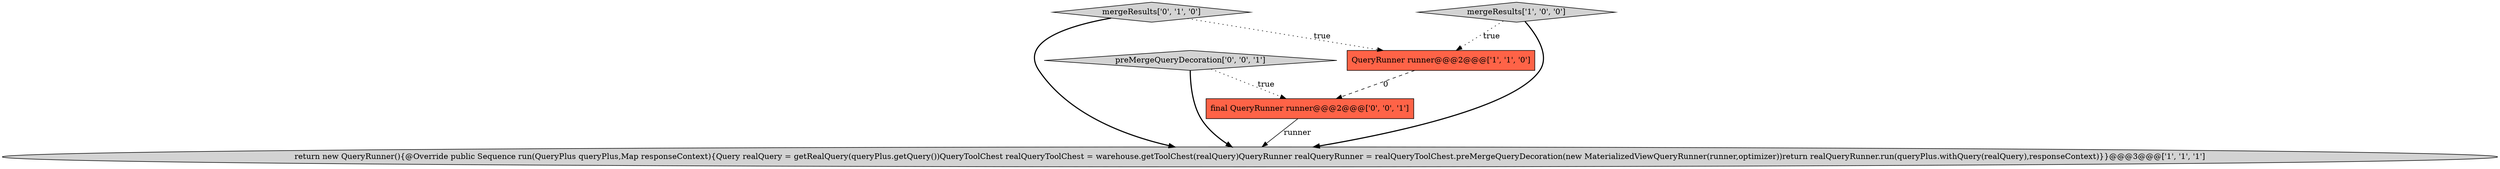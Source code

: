 digraph {
5 [style = filled, label = "preMergeQueryDecoration['0', '0', '1']", fillcolor = lightgray, shape = diamond image = "AAA0AAABBB3BBB"];
3 [style = filled, label = "mergeResults['0', '1', '0']", fillcolor = lightgray, shape = diamond image = "AAA0AAABBB2BBB"];
4 [style = filled, label = "final QueryRunner runner@@@2@@@['0', '0', '1']", fillcolor = tomato, shape = box image = "AAA0AAABBB3BBB"];
1 [style = filled, label = "mergeResults['1', '0', '0']", fillcolor = lightgray, shape = diamond image = "AAA0AAABBB1BBB"];
0 [style = filled, label = "return new QueryRunner(){@Override public Sequence run(QueryPlus queryPlus,Map responseContext){Query realQuery = getRealQuery(queryPlus.getQuery())QueryToolChest realQueryToolChest = warehouse.getToolChest(realQuery)QueryRunner realQueryRunner = realQueryToolChest.preMergeQueryDecoration(new MaterializedViewQueryRunner(runner,optimizer))return realQueryRunner.run(queryPlus.withQuery(realQuery),responseContext)}}@@@3@@@['1', '1', '1']", fillcolor = lightgray, shape = ellipse image = "AAA0AAABBB1BBB"];
2 [style = filled, label = "QueryRunner runner@@@2@@@['1', '1', '0']", fillcolor = tomato, shape = box image = "AAA0AAABBB1BBB"];
3->0 [style = bold, label=""];
1->0 [style = bold, label=""];
1->2 [style = dotted, label="true"];
5->0 [style = bold, label=""];
4->0 [style = solid, label="runner"];
5->4 [style = dotted, label="true"];
3->2 [style = dotted, label="true"];
2->4 [style = dashed, label="0"];
}
